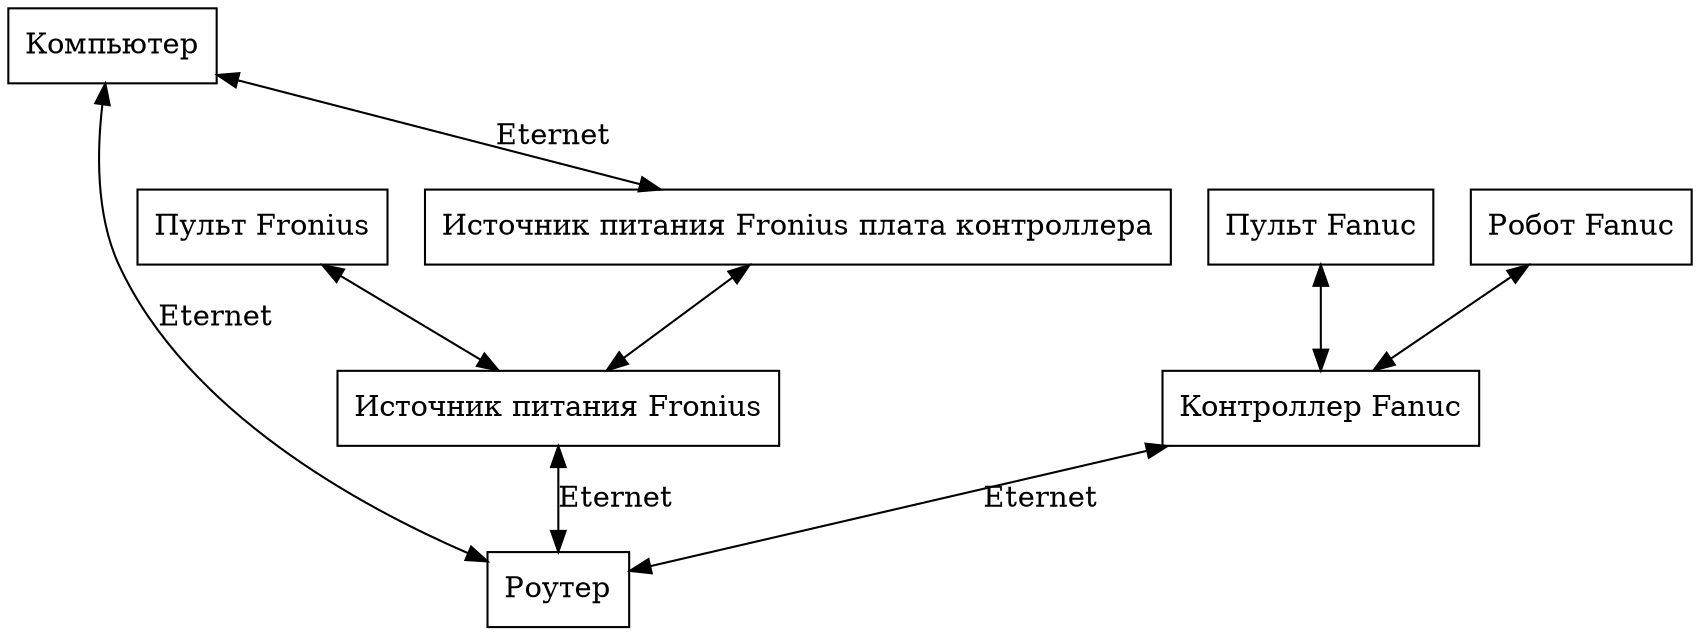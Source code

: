 /* dot -Tpng structure_scheme.dot -o structure_scheme.png */

digraph G {
"Компьютер" [shape=box];
"Контроллер Fanuc" [shape=box];
"Робот Fanuc" [shape=box];
"Пульт Fanuc" [shape=box];
"Источник питания Fronius" [shape=box];
"Источник питания Fronius плата контроллера" [shape=box];
"Пульт Fronius" [shape=box];
"Роутер" [shape=box];

"Компьютер" -> "Роутер" [dir=both, label="Eternet"];
"Контроллер Fanuc" -> "Роутер" [dir=both, label="Eternet"];
"Источник питания Fronius" -> "Роутер" [dir=both, label="Eternet"];
"Робот Fanuc" -> "Контроллер Fanuc" [dir=both];
"Пульт Fanuc" -> "Контроллер Fanuc" [dir=both];
"Пульт Fronius" -> "Источник питания Fronius" [dir=both];
"Источник питания Fronius плата контроллера" -> "Источник питания Fronius" [dir=both];
"Компьютер" -> "Источник питания Fronius плата контроллера" [dir=both, label="Eternet"];
}